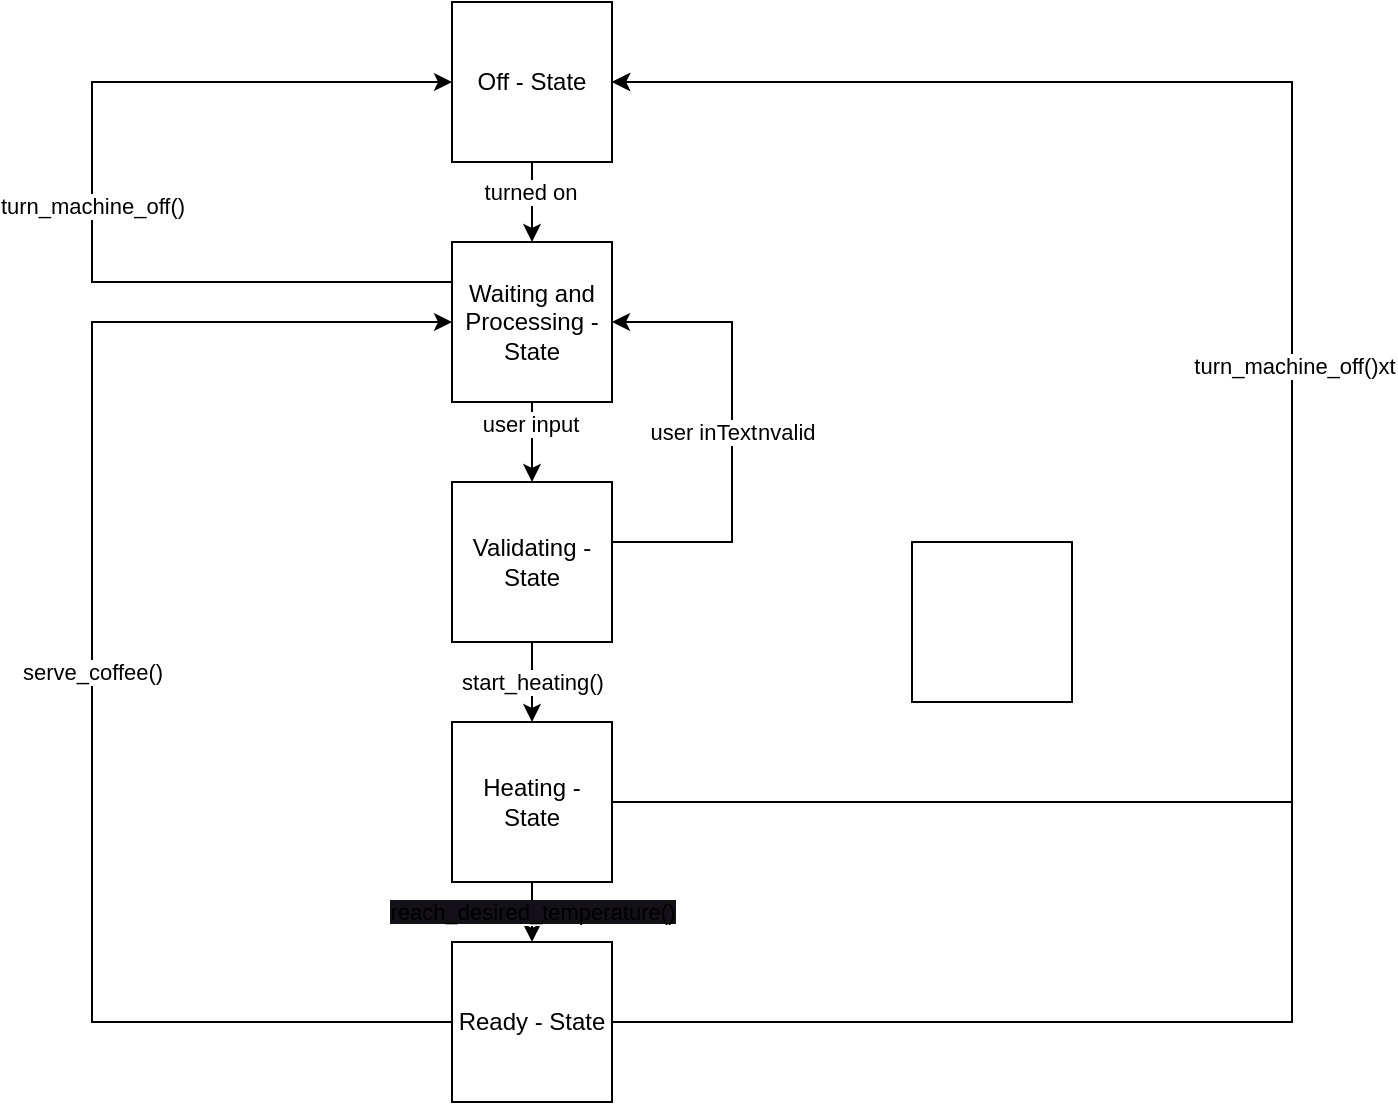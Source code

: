 <mxfile version="21.7.2" type="device">
  <diagram name="Página-1" id="iEFBQFk6kqfk-xP_mgb5">
    <mxGraphModel dx="1793" dy="938" grid="1" gridSize="10" guides="1" tooltips="1" connect="1" arrows="1" fold="1" page="1" pageScale="1" pageWidth="827" pageHeight="1169" math="0" shadow="0">
      <root>
        <mxCell id="0" />
        <mxCell id="1" parent="0" />
        <mxCell id="KtWaTGXksSJzquvTfun6-1" value="Off - State" style="whiteSpace=wrap;html=1;aspect=fixed;" parent="1" vertex="1">
          <mxGeometry x="320" y="80" width="80" height="80" as="geometry" />
        </mxCell>
        <mxCell id="KtWaTGXksSJzquvTfun6-2" value="" style="endArrow=classic;html=1;rounded=0;exitX=0.5;exitY=1;exitDx=0;exitDy=0;entryX=0.5;entryY=0;entryDx=0;entryDy=0;" parent="1" source="KtWaTGXksSJzquvTfun6-1" target="KtWaTGXksSJzquvTfun6-22" edge="1">
          <mxGeometry width="50" height="50" relative="1" as="geometry">
            <mxPoint x="320" y="130" as="sourcePoint" />
            <mxPoint x="370" y="250" as="targetPoint" />
          </mxGeometry>
        </mxCell>
        <mxCell id="KtWaTGXksSJzquvTfun6-9" value="turned on" style="edgeLabel;html=1;align=center;verticalAlign=middle;resizable=0;points=[];" parent="KtWaTGXksSJzquvTfun6-2" vertex="1" connectable="0">
          <mxGeometry x="-0.257" y="-1" relative="1" as="geometry">
            <mxPoint as="offset" />
          </mxGeometry>
        </mxCell>
        <mxCell id="KtWaTGXksSJzquvTfun6-17" value="serve_coffee()" style="edgeStyle=orthogonalEdgeStyle;rounded=0;orthogonalLoop=1;jettySize=auto;html=1;exitX=0;exitY=0.5;exitDx=0;exitDy=0;entryX=0;entryY=0.5;entryDx=0;entryDy=0;" parent="1" source="KtWaTGXksSJzquvTfun6-3" target="KtWaTGXksSJzquvTfun6-22" edge="1">
          <mxGeometry relative="1" as="geometry">
            <mxPoint x="270" y="290" as="targetPoint" />
            <Array as="points">
              <mxPoint x="140" y="590" />
              <mxPoint x="140" y="240" />
            </Array>
          </mxGeometry>
        </mxCell>
        <mxCell id="PPflNLYRRkC_d0rlLxwX-11" style="edgeStyle=orthogonalEdgeStyle;rounded=0;orthogonalLoop=1;jettySize=auto;html=1;entryX=1;entryY=0.5;entryDx=0;entryDy=0;" edge="1" parent="1" source="KtWaTGXksSJzquvTfun6-3" target="KtWaTGXksSJzquvTfun6-1">
          <mxGeometry relative="1" as="geometry">
            <Array as="points">
              <mxPoint x="740" y="590" />
              <mxPoint x="740" y="120" />
            </Array>
          </mxGeometry>
        </mxCell>
        <mxCell id="KtWaTGXksSJzquvTfun6-3" value="Ready - State" style="whiteSpace=wrap;html=1;aspect=fixed;" parent="1" vertex="1">
          <mxGeometry x="320" y="550" width="80" height="80" as="geometry" />
        </mxCell>
        <mxCell id="KtWaTGXksSJzquvTfun6-13" value="&lt;span style=&quot;--darkreader-inline-bgcolor: #0f0d12; background-color: rgb(19, 16, 23);&quot; data-darkreader-inline-bgcolor=&quot;&quot;&gt;reach_desired_temperature()&lt;br&gt;&lt;/span&gt;" style="edgeStyle=orthogonalEdgeStyle;rounded=0;orthogonalLoop=1;jettySize=auto;html=1;" parent="1" source="KtWaTGXksSJzquvTfun6-10" target="KtWaTGXksSJzquvTfun6-3" edge="1">
          <mxGeometry relative="1" as="geometry" />
        </mxCell>
        <mxCell id="KtWaTGXksSJzquvTfun6-14" value="&lt;br&gt;" style="edgeStyle=orthogonalEdgeStyle;rounded=0;orthogonalLoop=1;jettySize=auto;html=1;entryX=1;entryY=0.5;entryDx=0;entryDy=0;exitX=1;exitY=0.5;exitDx=0;exitDy=0;" parent="1" source="KtWaTGXksSJzquvTfun6-10" edge="1" target="KtWaTGXksSJzquvTfun6-1">
          <mxGeometry relative="1" as="geometry">
            <mxPoint x="430" y="380" as="sourcePoint" />
            <mxPoint x="430" y="120" as="targetPoint" />
            <Array as="points">
              <mxPoint x="740" y="480" />
              <mxPoint x="740" y="120" />
            </Array>
          </mxGeometry>
        </mxCell>
        <mxCell id="PPflNLYRRkC_d0rlLxwX-10" value="turn_machine_off()xt" style="edgeLabel;html=1;align=center;verticalAlign=middle;resizable=0;points=[];" vertex="1" connectable="0" parent="KtWaTGXksSJzquvTfun6-14">
          <mxGeometry x="0.071" y="-1" relative="1" as="geometry">
            <mxPoint y="-1" as="offset" />
          </mxGeometry>
        </mxCell>
        <mxCell id="KtWaTGXksSJzquvTfun6-20" value="turn_machine_off()" style="edgeStyle=orthogonalEdgeStyle;rounded=0;orthogonalLoop=1;jettySize=auto;html=1;entryX=0;entryY=0.5;entryDx=0;entryDy=0;exitX=0;exitY=0.25;exitDx=0;exitDy=0;" parent="1" target="KtWaTGXksSJzquvTfun6-1" edge="1" source="KtWaTGXksSJzquvTfun6-22">
          <mxGeometry x="-0.05" relative="1" as="geometry">
            <mxPoint x="170" y="190" as="sourcePoint" />
            <Array as="points">
              <mxPoint x="140" y="220" />
              <mxPoint x="140" y="120" />
            </Array>
            <mxPoint as="offset" />
          </mxGeometry>
        </mxCell>
        <mxCell id="KtWaTGXksSJzquvTfun6-23" value="start_heating()" style="edgeStyle=orthogonalEdgeStyle;rounded=0;orthogonalLoop=1;jettySize=auto;html=1;exitX=0.5;exitY=1;exitDx=0;exitDy=0;" parent="1" source="PPflNLYRRkC_d0rlLxwX-2" target="KtWaTGXksSJzquvTfun6-10" edge="1">
          <mxGeometry relative="1" as="geometry" />
        </mxCell>
        <mxCell id="PPflNLYRRkC_d0rlLxwX-4" value="" style="edgeStyle=orthogonalEdgeStyle;rounded=0;orthogonalLoop=1;jettySize=auto;html=1;" edge="1" parent="1" source="KtWaTGXksSJzquvTfun6-22" target="PPflNLYRRkC_d0rlLxwX-2">
          <mxGeometry relative="1" as="geometry" />
        </mxCell>
        <mxCell id="PPflNLYRRkC_d0rlLxwX-9" value="user input" style="edgeLabel;html=1;align=center;verticalAlign=middle;resizable=0;points=[];" vertex="1" connectable="0" parent="PPflNLYRRkC_d0rlLxwX-4">
          <mxGeometry x="-0.4" y="-1" relative="1" as="geometry">
            <mxPoint y="-1" as="offset" />
          </mxGeometry>
        </mxCell>
        <mxCell id="KtWaTGXksSJzquvTfun6-22" value="Waiting and Processing - State" style="whiteSpace=wrap;html=1;aspect=fixed;" parent="1" vertex="1">
          <mxGeometry x="320" y="200" width="80" height="80" as="geometry" />
        </mxCell>
        <mxCell id="PPflNLYRRkC_d0rlLxwX-7" value="user input invalid" style="edgeStyle=orthogonalEdgeStyle;rounded=0;orthogonalLoop=1;jettySize=auto;html=1;entryX=1;entryY=0.5;entryDx=0;entryDy=0;" edge="1" parent="1" source="PPflNLYRRkC_d0rlLxwX-2" target="KtWaTGXksSJzquvTfun6-22">
          <mxGeometry relative="1" as="geometry">
            <Array as="points">
              <mxPoint x="460" y="350" />
              <mxPoint x="460" y="240" />
            </Array>
          </mxGeometry>
        </mxCell>
        <mxCell id="PPflNLYRRkC_d0rlLxwX-8" value="Text" style="edgeLabel;html=1;align=center;verticalAlign=middle;resizable=0;points=[];" vertex="1" connectable="0" parent="PPflNLYRRkC_d0rlLxwX-7">
          <mxGeometry x="-0.006" y="-2" relative="1" as="geometry">
            <mxPoint y="-1" as="offset" />
          </mxGeometry>
        </mxCell>
        <mxCell id="PPflNLYRRkC_d0rlLxwX-2" value="Validating - State" style="whiteSpace=wrap;html=1;aspect=fixed;" vertex="1" parent="1">
          <mxGeometry x="320" y="320" width="80" height="80" as="geometry" />
        </mxCell>
        <mxCell id="KtWaTGXksSJzquvTfun6-10" value="Heating - State" style="whiteSpace=wrap;html=1;aspect=fixed;" parent="1" vertex="1">
          <mxGeometry x="320" y="440" width="80" height="80" as="geometry" />
        </mxCell>
        <mxCell id="PPflNLYRRkC_d0rlLxwX-14" value="" style="whiteSpace=wrap;html=1;aspect=fixed;" vertex="1" parent="1">
          <mxGeometry x="550" y="350" width="80" height="80" as="geometry" />
        </mxCell>
      </root>
    </mxGraphModel>
  </diagram>
</mxfile>
